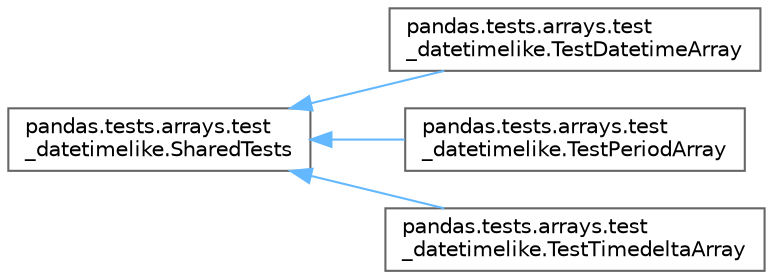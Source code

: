 digraph "Graphical Class Hierarchy"
{
 // LATEX_PDF_SIZE
  bgcolor="transparent";
  edge [fontname=Helvetica,fontsize=10,labelfontname=Helvetica,labelfontsize=10];
  node [fontname=Helvetica,fontsize=10,shape=box,height=0.2,width=0.4];
  rankdir="LR";
  Node0 [id="Node000000",label="pandas.tests.arrays.test\l_datetimelike.SharedTests",height=0.2,width=0.4,color="grey40", fillcolor="white", style="filled",URL="$d8/d0d/classpandas_1_1tests_1_1arrays_1_1test__datetimelike_1_1SharedTests.html",tooltip=" "];
  Node0 -> Node1 [id="edge4631_Node000000_Node000001",dir="back",color="steelblue1",style="solid",tooltip=" "];
  Node1 [id="Node000001",label="pandas.tests.arrays.test\l_datetimelike.TestDatetimeArray",height=0.2,width=0.4,color="grey40", fillcolor="white", style="filled",URL="$da/dba/classpandas_1_1tests_1_1arrays_1_1test__datetimelike_1_1TestDatetimeArray.html",tooltip=" "];
  Node0 -> Node2 [id="edge4632_Node000000_Node000002",dir="back",color="steelblue1",style="solid",tooltip=" "];
  Node2 [id="Node000002",label="pandas.tests.arrays.test\l_datetimelike.TestPeriodArray",height=0.2,width=0.4,color="grey40", fillcolor="white", style="filled",URL="$d7/d29/classpandas_1_1tests_1_1arrays_1_1test__datetimelike_1_1TestPeriodArray.html",tooltip=" "];
  Node0 -> Node3 [id="edge4633_Node000000_Node000003",dir="back",color="steelblue1",style="solid",tooltip=" "];
  Node3 [id="Node000003",label="pandas.tests.arrays.test\l_datetimelike.TestTimedeltaArray",height=0.2,width=0.4,color="grey40", fillcolor="white", style="filled",URL="$d3/de0/classpandas_1_1tests_1_1arrays_1_1test__datetimelike_1_1TestTimedeltaArray.html",tooltip=" "];
}
